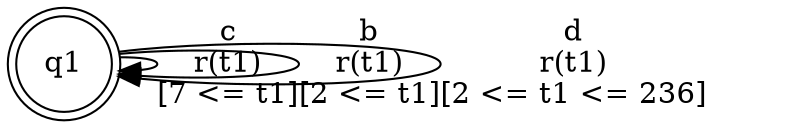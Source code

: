 digraph "tests_1/test17/solution1015/solution" {
	q1[label=q1 shape=doublecircle]
	q1 -> q1[label="c\nr(t1)\n[7 <= t1]"]
	q1 -> q1[label="b\nr(t1)\n[2 <= t1]"]
	q1 -> q1[label="d\nr(t1)\n[2 <= t1 <= 236]"]
}
